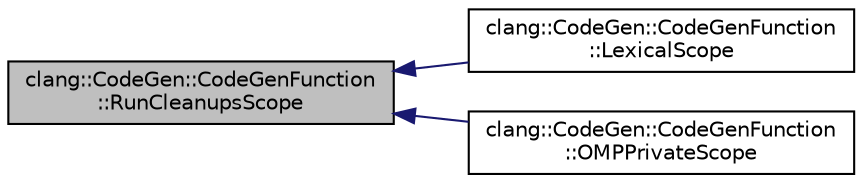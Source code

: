 digraph "clang::CodeGen::CodeGenFunction::RunCleanupsScope"
{
 // LATEX_PDF_SIZE
  bgcolor="transparent";
  edge [fontname="Helvetica",fontsize="10",labelfontname="Helvetica",labelfontsize="10"];
  node [fontname="Helvetica",fontsize="10",shape=record];
  rankdir="LR";
  Node1 [label="clang::CodeGen::CodeGenFunction\l::RunCleanupsScope",height=0.2,width=0.4,color="black", fillcolor="grey75", style="filled", fontcolor="black",tooltip="Enters a new scope for capturing cleanups, all of which will be executed once the scope is exited."];
  Node1 -> Node2 [dir="back",color="midnightblue",fontsize="10",style="solid",fontname="Helvetica"];
  Node2 [label="clang::CodeGen::CodeGenFunction\l::LexicalScope",height=0.2,width=0.4,color="black",URL="$classclang_1_1CodeGen_1_1CodeGenFunction_1_1LexicalScope.html",tooltip=" "];
  Node1 -> Node3 [dir="back",color="midnightblue",fontsize="10",style="solid",fontname="Helvetica"];
  Node3 [label="clang::CodeGen::CodeGenFunction\l::OMPPrivateScope",height=0.2,width=0.4,color="black",URL="$classclang_1_1CodeGen_1_1CodeGenFunction_1_1OMPPrivateScope.html",tooltip="The scope used to remap some variables as private in the OpenMP loop body (or other captured region e..."];
}
